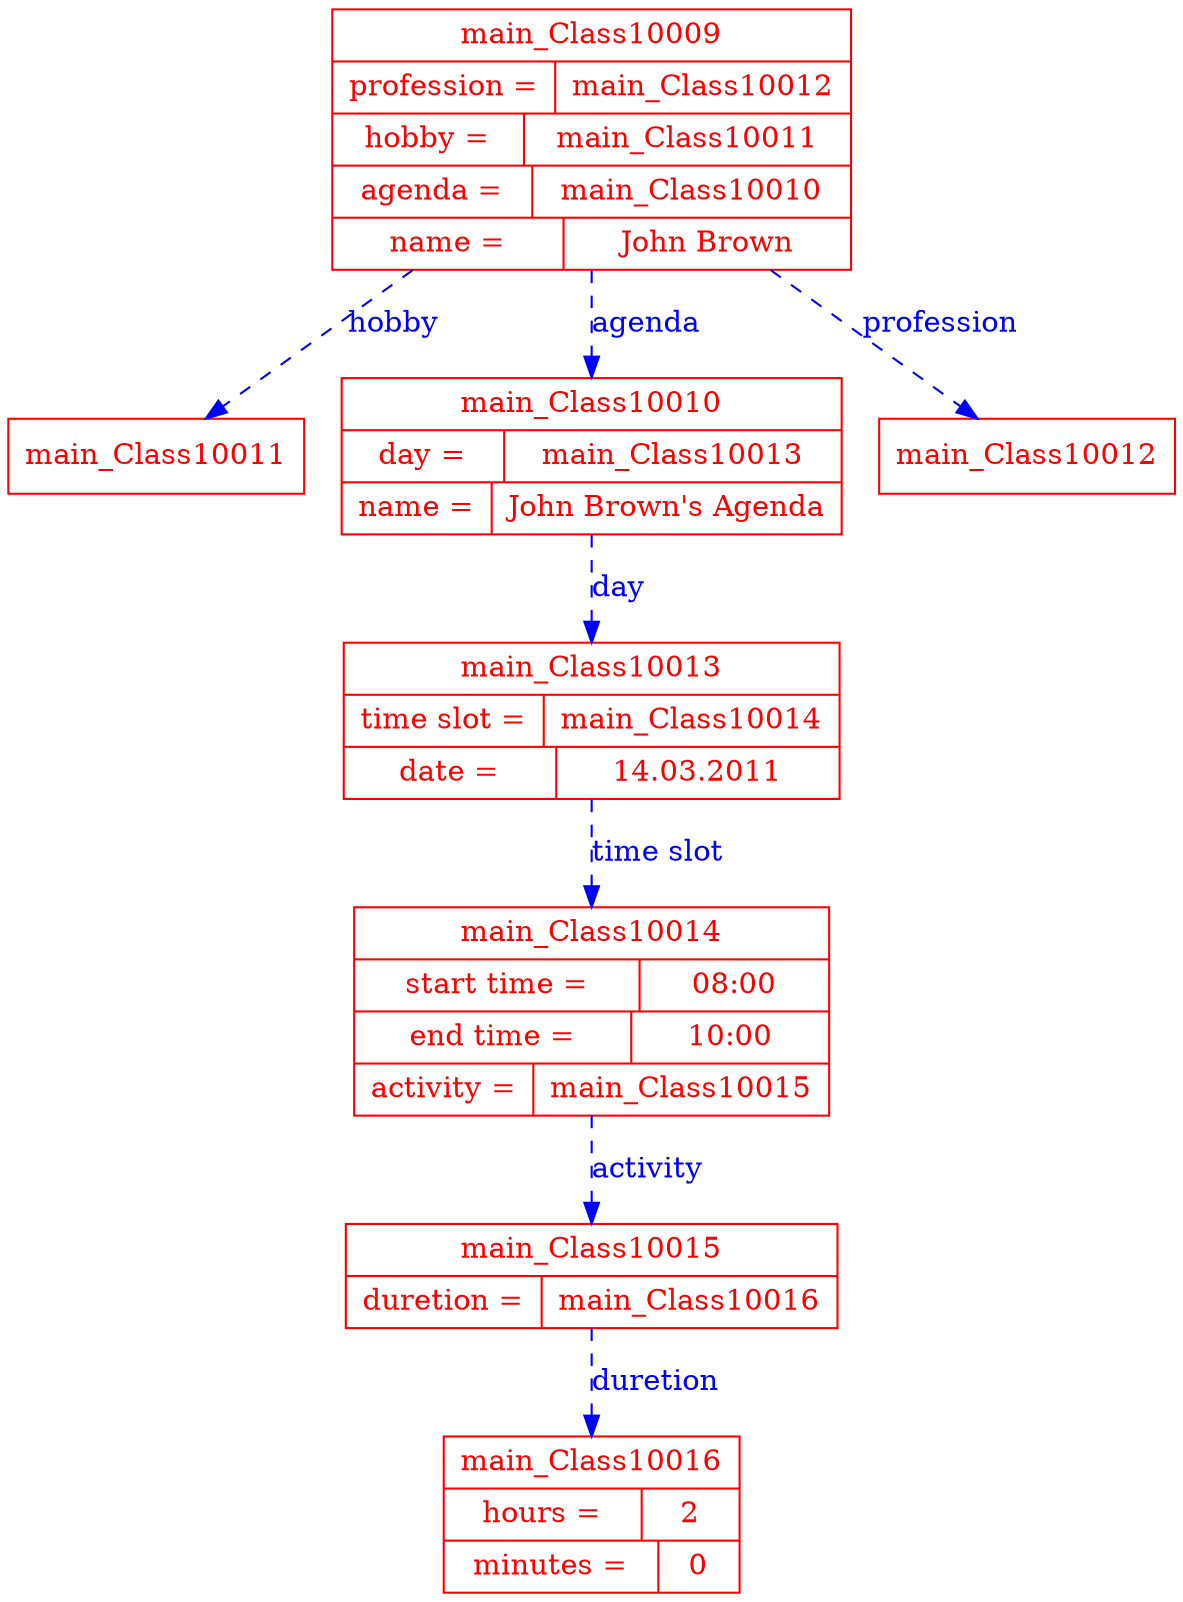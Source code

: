 digraph main {
	node [label="\N"];
	graph [bb="0,0,546,774"];
	main_Class10011 [label=main_Class10011, shape=box, color="0.0,1.0,1.0", fontcolor="0.0,1.0,1.0", pos="69,556", width="1.92", height="0.50"];
	main_Class10010 [label="{main_Class10010|{day =|{main_Class10013}}|{name =|{John Brown's Agenda}}}", shape=record, color="0.0,1.0,1.0", fontcolor="0.0,1.0,1.0", pos="273,556", rects="156,568,390,593 156,543,232,568 232,543,390,568 156,518,227,543 227,518,390,543", width="3.25", height="1.04"];
	main_Class10013 [label="{main_Class10013|{time slot =|{main_Class10014}}|{date =|{14.03.2011}}}", shape=record, color="0.0,1.0,1.0", fontcolor="0.0,1.0,1.0", pos="273,426", rects="158,438,389,463 158,413,251,438 251,413,389,438 158,388,256,413 256,388,389,413", width="3.19", height="1.04"];
	main_Class10014 [label="{main_Class10014|{start time =|{08:00}}|{end time =|{10:00}}|{activity =|{main_Class10015}}}", shape=record, color="0.0,1.0,1.0", fontcolor="0.0,1.0,1.0", pos="273,284", rects="162,309,384,334 162,284,295,309 295,284,384,309 162,259,291,284 291,259,384,284 162,234,246,259 246,234,384,259", width="3.08", height="1.39"];
	main_Class10012 [label=main_Class10012, shape=box, color="0.0,1.0,1.0", fontcolor="0.0,1.0,1.0", pos="477,556", width="1.92", height="0.50"];
	main_Class10015 [label="{main_Class10015|{duretion =|{main_Class10016}}}", shape=record, color="0.0,1.0,1.0", fontcolor="0.0,1.0,1.0", pos="273,155", rects="159,155,388,180 159,130,250,155 250,130,388,155", width="3.17", height="0.69"];
	main_Class10016 [label="{main_Class10016|{hours =|{2}}|{minutes =|{0}}}", shape=record, color="0.0,1.0,1.0", fontcolor="0.0,1.0,1.0", pos="273,38", rects="204,50,342,75 204,25,296,50 296,25,342,50 204,0,304,25 304,0,342,25", width="1.92", height="1.04"];
	main_Class10009 [label="{main_Class10009|{profession =|{main_Class10012}}|{hobby =|{main_Class10011}}|{agenda =|{main_Class10010}}|{name =|{John Brown}}\
}", shape=record, color="0.0,1.0,1.0", fontcolor="0.0,1.0,1.0", pos="273,711", rects="153,748,393,773 153,723,255,748 255,723,393,748 153,698,241,723 241,698,393,723 153,673,245,698 245,673,393,698 153,648,260,673 \
260,648,393,673", width="3.33", height="1.74"];
	main_Class10010 -> main_Class10013 [style=dashed, label=day, color="0.6666667,1.0,1.0", fontcolor="0.6666667,1.0,1.0", pos="e,273,463 273,518 273,504 273,488 273,473", lp="286,491"];
	main_Class10013 -> main_Class10014 [style=dashed, label="time slot", color="0.6666667,1.0,1.0", fontcolor="0.6666667,1.0,1.0", pos="e,273,334 273,388 273,375 273,359 273,344", lp="303,361"];
	main_Class10015 -> main_Class10016 [style=dashed, label=duretion, color="0.6666667,1.0,1.0", fontcolor="0.6666667,1.0,1.0", pos="e,273,75 273,130 273,117 273,101 273,85", lp="303,103"];
	main_Class10014 -> main_Class10015 [style=dashed, label=activity, color="0.6666667,1.0,1.0", fontcolor="0.6666667,1.0,1.0", pos="e,273,180 273,234 273,220 273,204 273,190", lp="299,207"];
	main_Class10009 -> main_Class10012 [style=dashed, label=profession, color="0.6666667,1.0,1.0", fontcolor="0.6666667,1.0,1.0", pos="e,453,574 356,648 387,624 421,598 445,580", lp="436,621"];
	main_Class10009 -> main_Class10011 [style=dashed, label=hobby, color="0.6666667,1.0,1.0", fontcolor="0.6666667,1.0,1.0", pos="e,93,574 190,648 159,624 125,598 101,580", lp="187,621"];
	main_Class10009 -> main_Class10010 [style=dashed, label=agenda, color="0.6666667,1.0,1.0", fontcolor="0.6666667,1.0,1.0", pos="e,273,593 273,648 273,633 273,617 273,603", lp="298,621"];
}
